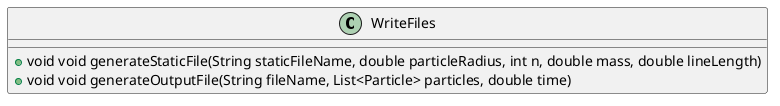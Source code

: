 @startuml
class WriteFiles{
+void void generateStaticFile(String staticFileName, double particleRadius, int n, double mass, double lineLength)
+void void generateOutputFile(String fileName, List<Particle> particles, double time)
}
@enduml